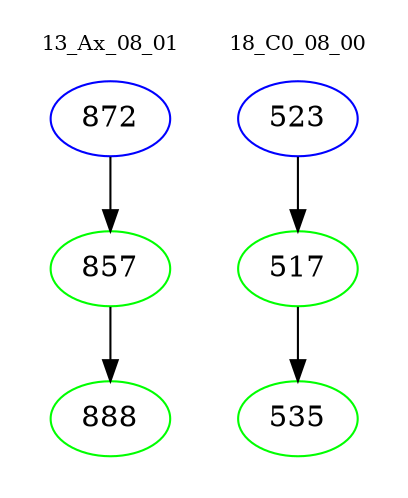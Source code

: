 digraph{
subgraph cluster_0 {
color = white
label = "13_Ax_08_01";
fontsize=10;
T0_872 [label="872", color="blue"]
T0_872 -> T0_857 [color="black"]
T0_857 [label="857", color="green"]
T0_857 -> T0_888 [color="black"]
T0_888 [label="888", color="green"]
}
subgraph cluster_1 {
color = white
label = "18_C0_08_00";
fontsize=10;
T1_523 [label="523", color="blue"]
T1_523 -> T1_517 [color="black"]
T1_517 [label="517", color="green"]
T1_517 -> T1_535 [color="black"]
T1_535 [label="535", color="green"]
}
}
